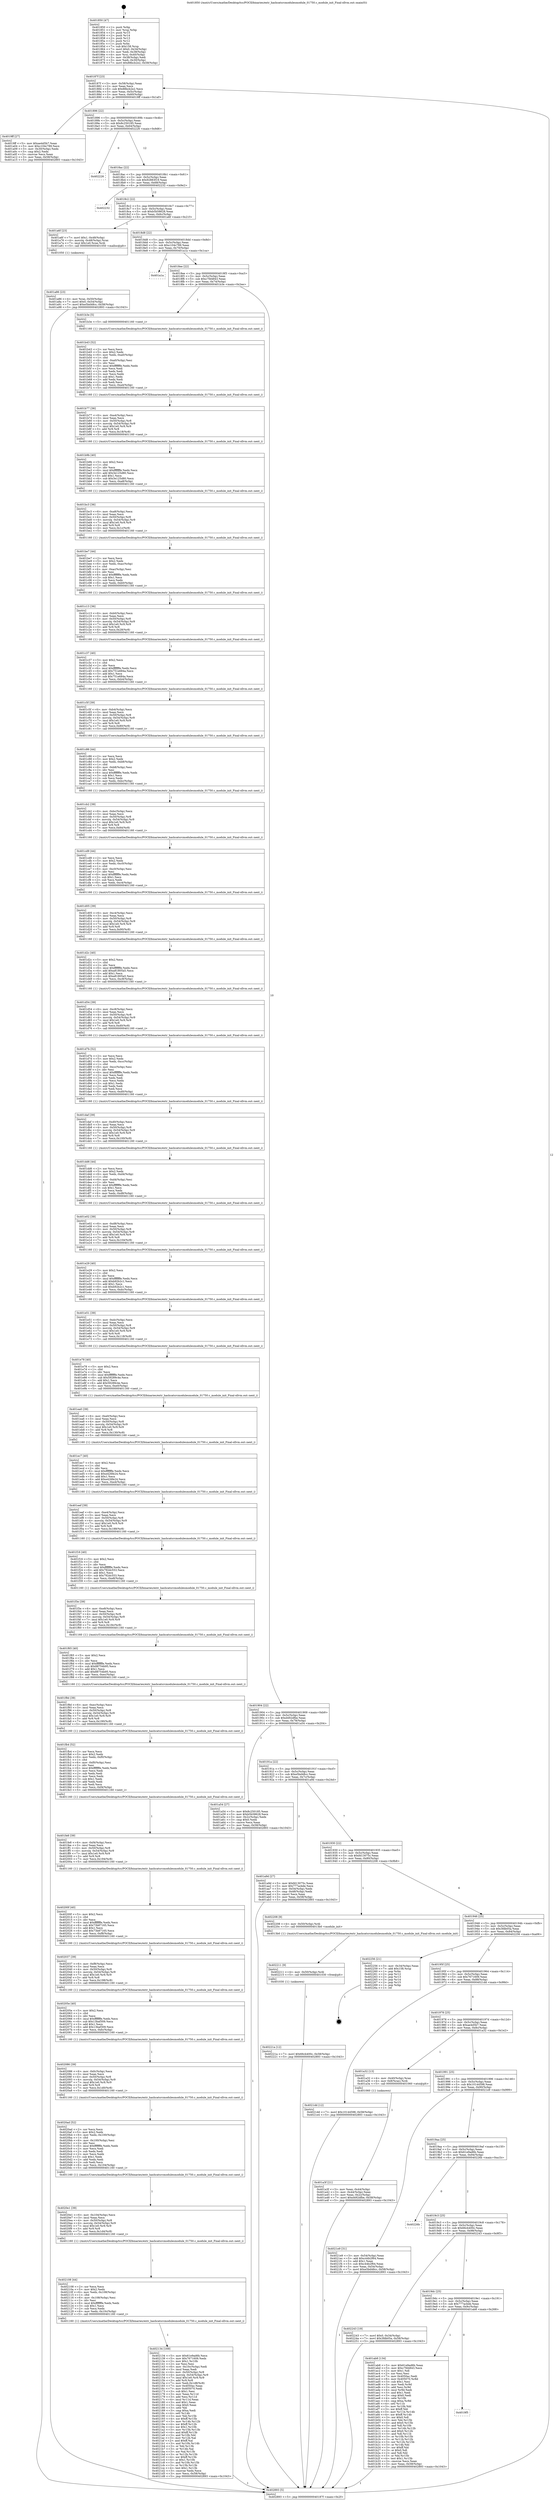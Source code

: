 digraph "0x401850" {
  label = "0x401850 (/mnt/c/Users/mathe/Desktop/tcc/POCII/binaries/extr_hashcatsrcmodulesmodule_01750.c_module_init_Final-ollvm.out::main(0))"
  labelloc = "t"
  node[shape=record]

  Entry [label="",width=0.3,height=0.3,shape=circle,fillcolor=black,style=filled]
  "0x40187f" [label="{
     0x40187f [23]\l
     | [instrs]\l
     &nbsp;&nbsp;0x40187f \<+3\>: mov -0x58(%rbp),%eax\l
     &nbsp;&nbsp;0x401882 \<+2\>: mov %eax,%ecx\l
     &nbsp;&nbsp;0x401884 \<+6\>: sub $0x88bcb2e2,%ecx\l
     &nbsp;&nbsp;0x40188a \<+3\>: mov %eax,-0x5c(%rbp)\l
     &nbsp;&nbsp;0x40188d \<+3\>: mov %ecx,-0x60(%rbp)\l
     &nbsp;&nbsp;0x401890 \<+6\>: je 00000000004019ff \<main+0x1af\>\l
  }"]
  "0x4019ff" [label="{
     0x4019ff [27]\l
     | [instrs]\l
     &nbsp;&nbsp;0x4019ff \<+5\>: mov $0xae4d5b7,%eax\l
     &nbsp;&nbsp;0x401a04 \<+5\>: mov $0xc104c789,%ecx\l
     &nbsp;&nbsp;0x401a09 \<+3\>: mov -0x30(%rbp),%edx\l
     &nbsp;&nbsp;0x401a0c \<+3\>: cmp $0x2,%edx\l
     &nbsp;&nbsp;0x401a0f \<+3\>: cmovne %ecx,%eax\l
     &nbsp;&nbsp;0x401a12 \<+3\>: mov %eax,-0x58(%rbp)\l
     &nbsp;&nbsp;0x401a15 \<+5\>: jmp 0000000000402893 \<main+0x1043\>\l
  }"]
  "0x401896" [label="{
     0x401896 [22]\l
     | [instrs]\l
     &nbsp;&nbsp;0x401896 \<+5\>: jmp 000000000040189b \<main+0x4b\>\l
     &nbsp;&nbsp;0x40189b \<+3\>: mov -0x5c(%rbp),%eax\l
     &nbsp;&nbsp;0x40189e \<+5\>: sub $0x8c250185,%eax\l
     &nbsp;&nbsp;0x4018a3 \<+3\>: mov %eax,-0x64(%rbp)\l
     &nbsp;&nbsp;0x4018a6 \<+6\>: je 0000000000402226 \<main+0x9d6\>\l
  }"]
  "0x402893" [label="{
     0x402893 [5]\l
     | [instrs]\l
     &nbsp;&nbsp;0x402893 \<+5\>: jmp 000000000040187f \<main+0x2f\>\l
  }"]
  "0x401850" [label="{
     0x401850 [47]\l
     | [instrs]\l
     &nbsp;&nbsp;0x401850 \<+1\>: push %rbp\l
     &nbsp;&nbsp;0x401851 \<+3\>: mov %rsp,%rbp\l
     &nbsp;&nbsp;0x401854 \<+2\>: push %r15\l
     &nbsp;&nbsp;0x401856 \<+2\>: push %r14\l
     &nbsp;&nbsp;0x401858 \<+2\>: push %r13\l
     &nbsp;&nbsp;0x40185a \<+2\>: push %r12\l
     &nbsp;&nbsp;0x40185c \<+1\>: push %rbx\l
     &nbsp;&nbsp;0x40185d \<+7\>: sub $0x158,%rsp\l
     &nbsp;&nbsp;0x401864 \<+7\>: movl $0x0,-0x34(%rbp)\l
     &nbsp;&nbsp;0x40186b \<+3\>: mov %edi,-0x38(%rbp)\l
     &nbsp;&nbsp;0x40186e \<+4\>: mov %rsi,-0x40(%rbp)\l
     &nbsp;&nbsp;0x401872 \<+3\>: mov -0x38(%rbp),%edi\l
     &nbsp;&nbsp;0x401875 \<+3\>: mov %edi,-0x30(%rbp)\l
     &nbsp;&nbsp;0x401878 \<+7\>: movl $0x88bcb2e2,-0x58(%rbp)\l
  }"]
  Exit [label="",width=0.3,height=0.3,shape=circle,fillcolor=black,style=filled,peripheries=2]
  "0x402226" [label="{
     0x402226\l
  }", style=dashed]
  "0x4018ac" [label="{
     0x4018ac [22]\l
     | [instrs]\l
     &nbsp;&nbsp;0x4018ac \<+5\>: jmp 00000000004018b1 \<main+0x61\>\l
     &nbsp;&nbsp;0x4018b1 \<+3\>: mov -0x5c(%rbp),%eax\l
     &nbsp;&nbsp;0x4018b4 \<+5\>: sub $0x92883f19,%eax\l
     &nbsp;&nbsp;0x4018b9 \<+3\>: mov %eax,-0x68(%rbp)\l
     &nbsp;&nbsp;0x4018bc \<+6\>: je 0000000000402232 \<main+0x9e2\>\l
  }"]
  "0x40221a" [label="{
     0x40221a [12]\l
     | [instrs]\l
     &nbsp;&nbsp;0x40221a \<+7\>: movl $0x66cb400c,-0x58(%rbp)\l
     &nbsp;&nbsp;0x402221 \<+5\>: jmp 0000000000402893 \<main+0x1043\>\l
  }"]
  "0x402232" [label="{
     0x402232\l
  }", style=dashed]
  "0x4018c2" [label="{
     0x4018c2 [22]\l
     | [instrs]\l
     &nbsp;&nbsp;0x4018c2 \<+5\>: jmp 00000000004018c7 \<main+0x77\>\l
     &nbsp;&nbsp;0x4018c7 \<+3\>: mov -0x5c(%rbp),%eax\l
     &nbsp;&nbsp;0x4018ca \<+5\>: sub $0xb5b58628,%eax\l
     &nbsp;&nbsp;0x4018cf \<+3\>: mov %eax,-0x6c(%rbp)\l
     &nbsp;&nbsp;0x4018d2 \<+6\>: je 0000000000401a6f \<main+0x21f\>\l
  }"]
  "0x402211" [label="{
     0x402211 [9]\l
     | [instrs]\l
     &nbsp;&nbsp;0x402211 \<+4\>: mov -0x50(%rbp),%rdi\l
     &nbsp;&nbsp;0x402215 \<+5\>: call 0000000000401030 \<free@plt\>\l
     | [calls]\l
     &nbsp;&nbsp;0x401030 \{1\} (unknown)\l
  }"]
  "0x401a6f" [label="{
     0x401a6f [23]\l
     | [instrs]\l
     &nbsp;&nbsp;0x401a6f \<+7\>: movl $0x1,-0x48(%rbp)\l
     &nbsp;&nbsp;0x401a76 \<+4\>: movslq -0x48(%rbp),%rax\l
     &nbsp;&nbsp;0x401a7a \<+7\>: imul $0x1e0,%rax,%rdi\l
     &nbsp;&nbsp;0x401a81 \<+5\>: call 0000000000401050 \<malloc@plt\>\l
     | [calls]\l
     &nbsp;&nbsp;0x401050 \{1\} (unknown)\l
  }"]
  "0x4018d8" [label="{
     0x4018d8 [22]\l
     | [instrs]\l
     &nbsp;&nbsp;0x4018d8 \<+5\>: jmp 00000000004018dd \<main+0x8d\>\l
     &nbsp;&nbsp;0x4018dd \<+3\>: mov -0x5c(%rbp),%eax\l
     &nbsp;&nbsp;0x4018e0 \<+5\>: sub $0xc104c789,%eax\l
     &nbsp;&nbsp;0x4018e5 \<+3\>: mov %eax,-0x70(%rbp)\l
     &nbsp;&nbsp;0x4018e8 \<+6\>: je 0000000000401a1a \<main+0x1ca\>\l
  }"]
  "0x402134" [label="{
     0x402134 [169]\l
     | [instrs]\l
     &nbsp;&nbsp;0x402134 \<+5\>: mov $0x61e9ad6b,%ecx\l
     &nbsp;&nbsp;0x402139 \<+5\>: mov $0x7671609,%edx\l
     &nbsp;&nbsp;0x40213e \<+3\>: mov $0x1,%r10b\l
     &nbsp;&nbsp;0x402141 \<+2\>: xor %esi,%esi\l
     &nbsp;&nbsp;0x402143 \<+6\>: mov -0x10c(%rbp),%edi\l
     &nbsp;&nbsp;0x402149 \<+3\>: imul %eax,%edi\l
     &nbsp;&nbsp;0x40214c \<+4\>: mov -0x50(%rbp),%r8\l
     &nbsp;&nbsp;0x402150 \<+4\>: movslq -0x54(%rbp),%r9\l
     &nbsp;&nbsp;0x402154 \<+7\>: imul $0x1e0,%r9,%r9\l
     &nbsp;&nbsp;0x40215b \<+3\>: add %r9,%r8\l
     &nbsp;&nbsp;0x40215e \<+7\>: mov %edi,0x1d8(%r8)\l
     &nbsp;&nbsp;0x402165 \<+7\>: mov 0x4050ac,%eax\l
     &nbsp;&nbsp;0x40216c \<+7\>: mov 0x405070,%edi\l
     &nbsp;&nbsp;0x402173 \<+3\>: sub $0x1,%esi\l
     &nbsp;&nbsp;0x402176 \<+3\>: mov %eax,%r11d\l
     &nbsp;&nbsp;0x402179 \<+3\>: add %esi,%r11d\l
     &nbsp;&nbsp;0x40217c \<+4\>: imul %r11d,%eax\l
     &nbsp;&nbsp;0x402180 \<+3\>: and $0x1,%eax\l
     &nbsp;&nbsp;0x402183 \<+3\>: cmp $0x0,%eax\l
     &nbsp;&nbsp;0x402186 \<+3\>: sete %bl\l
     &nbsp;&nbsp;0x402189 \<+3\>: cmp $0xa,%edi\l
     &nbsp;&nbsp;0x40218c \<+4\>: setl %r14b\l
     &nbsp;&nbsp;0x402190 \<+3\>: mov %bl,%r15b\l
     &nbsp;&nbsp;0x402193 \<+4\>: xor $0xff,%r15b\l
     &nbsp;&nbsp;0x402197 \<+3\>: mov %r14b,%r12b\l
     &nbsp;&nbsp;0x40219a \<+4\>: xor $0xff,%r12b\l
     &nbsp;&nbsp;0x40219e \<+4\>: xor $0x1,%r10b\l
     &nbsp;&nbsp;0x4021a2 \<+3\>: mov %r15b,%r13b\l
     &nbsp;&nbsp;0x4021a5 \<+4\>: and $0xff,%r13b\l
     &nbsp;&nbsp;0x4021a9 \<+3\>: and %r10b,%bl\l
     &nbsp;&nbsp;0x4021ac \<+3\>: mov %r12b,%al\l
     &nbsp;&nbsp;0x4021af \<+2\>: and $0xff,%al\l
     &nbsp;&nbsp;0x4021b1 \<+3\>: and %r10b,%r14b\l
     &nbsp;&nbsp;0x4021b4 \<+3\>: or %bl,%r13b\l
     &nbsp;&nbsp;0x4021b7 \<+3\>: or %r14b,%al\l
     &nbsp;&nbsp;0x4021ba \<+3\>: xor %al,%r13b\l
     &nbsp;&nbsp;0x4021bd \<+3\>: or %r12b,%r15b\l
     &nbsp;&nbsp;0x4021c0 \<+4\>: xor $0xff,%r15b\l
     &nbsp;&nbsp;0x4021c4 \<+4\>: or $0x1,%r10b\l
     &nbsp;&nbsp;0x4021c8 \<+3\>: and %r10b,%r15b\l
     &nbsp;&nbsp;0x4021cb \<+3\>: or %r15b,%r13b\l
     &nbsp;&nbsp;0x4021ce \<+4\>: test $0x1,%r13b\l
     &nbsp;&nbsp;0x4021d2 \<+3\>: cmovne %edx,%ecx\l
     &nbsp;&nbsp;0x4021d5 \<+3\>: mov %ecx,-0x58(%rbp)\l
     &nbsp;&nbsp;0x4021d8 \<+5\>: jmp 0000000000402893 \<main+0x1043\>\l
  }"]
  "0x401a1a" [label="{
     0x401a1a\l
  }", style=dashed]
  "0x4018ee" [label="{
     0x4018ee [22]\l
     | [instrs]\l
     &nbsp;&nbsp;0x4018ee \<+5\>: jmp 00000000004018f3 \<main+0xa3\>\l
     &nbsp;&nbsp;0x4018f3 \<+3\>: mov -0x5c(%rbp),%eax\l
     &nbsp;&nbsp;0x4018f6 \<+5\>: sub $0xc7fd4843,%eax\l
     &nbsp;&nbsp;0x4018fb \<+3\>: mov %eax,-0x74(%rbp)\l
     &nbsp;&nbsp;0x4018fe \<+6\>: je 0000000000401b3e \<main+0x2ee\>\l
  }"]
  "0x402108" [label="{
     0x402108 [44]\l
     | [instrs]\l
     &nbsp;&nbsp;0x402108 \<+2\>: xor %ecx,%ecx\l
     &nbsp;&nbsp;0x40210a \<+5\>: mov $0x2,%edx\l
     &nbsp;&nbsp;0x40210f \<+6\>: mov %edx,-0x108(%rbp)\l
     &nbsp;&nbsp;0x402115 \<+1\>: cltd\l
     &nbsp;&nbsp;0x402116 \<+6\>: mov -0x108(%rbp),%esi\l
     &nbsp;&nbsp;0x40211c \<+2\>: idiv %esi\l
     &nbsp;&nbsp;0x40211e \<+6\>: imul $0xfffffffe,%edx,%edx\l
     &nbsp;&nbsp;0x402124 \<+3\>: sub $0x1,%ecx\l
     &nbsp;&nbsp;0x402127 \<+2\>: sub %ecx,%edx\l
     &nbsp;&nbsp;0x402129 \<+6\>: mov %edx,-0x10c(%rbp)\l
     &nbsp;&nbsp;0x40212f \<+5\>: call 0000000000401160 \<next_i\>\l
     | [calls]\l
     &nbsp;&nbsp;0x401160 \{1\} (/mnt/c/Users/mathe/Desktop/tcc/POCII/binaries/extr_hashcatsrcmodulesmodule_01750.c_module_init_Final-ollvm.out::next_i)\l
  }"]
  "0x401b3e" [label="{
     0x401b3e [5]\l
     | [instrs]\l
     &nbsp;&nbsp;0x401b3e \<+5\>: call 0000000000401160 \<next_i\>\l
     | [calls]\l
     &nbsp;&nbsp;0x401160 \{1\} (/mnt/c/Users/mathe/Desktop/tcc/POCII/binaries/extr_hashcatsrcmodulesmodule_01750.c_module_init_Final-ollvm.out::next_i)\l
  }"]
  "0x401904" [label="{
     0x401904 [22]\l
     | [instrs]\l
     &nbsp;&nbsp;0x401904 \<+5\>: jmp 0000000000401909 \<main+0xb9\>\l
     &nbsp;&nbsp;0x401909 \<+3\>: mov -0x5c(%rbp),%eax\l
     &nbsp;&nbsp;0x40190c \<+5\>: sub $0xd492dfbe,%eax\l
     &nbsp;&nbsp;0x401911 \<+3\>: mov %eax,-0x78(%rbp)\l
     &nbsp;&nbsp;0x401914 \<+6\>: je 0000000000401a54 \<main+0x204\>\l
  }"]
  "0x4020e1" [label="{
     0x4020e1 [39]\l
     | [instrs]\l
     &nbsp;&nbsp;0x4020e1 \<+6\>: mov -0x104(%rbp),%ecx\l
     &nbsp;&nbsp;0x4020e7 \<+3\>: imul %eax,%ecx\l
     &nbsp;&nbsp;0x4020ea \<+4\>: mov -0x50(%rbp),%r8\l
     &nbsp;&nbsp;0x4020ee \<+4\>: movslq -0x54(%rbp),%r9\l
     &nbsp;&nbsp;0x4020f2 \<+7\>: imul $0x1e0,%r9,%r9\l
     &nbsp;&nbsp;0x4020f9 \<+3\>: add %r9,%r8\l
     &nbsp;&nbsp;0x4020fc \<+7\>: mov %ecx,0x1d4(%r8)\l
     &nbsp;&nbsp;0x402103 \<+5\>: call 0000000000401160 \<next_i\>\l
     | [calls]\l
     &nbsp;&nbsp;0x401160 \{1\} (/mnt/c/Users/mathe/Desktop/tcc/POCII/binaries/extr_hashcatsrcmodulesmodule_01750.c_module_init_Final-ollvm.out::next_i)\l
  }"]
  "0x401a54" [label="{
     0x401a54 [27]\l
     | [instrs]\l
     &nbsp;&nbsp;0x401a54 \<+5\>: mov $0x8c250185,%eax\l
     &nbsp;&nbsp;0x401a59 \<+5\>: mov $0xb5b58628,%ecx\l
     &nbsp;&nbsp;0x401a5e \<+3\>: mov -0x2c(%rbp),%edx\l
     &nbsp;&nbsp;0x401a61 \<+3\>: cmp $0x0,%edx\l
     &nbsp;&nbsp;0x401a64 \<+3\>: cmove %ecx,%eax\l
     &nbsp;&nbsp;0x401a67 \<+3\>: mov %eax,-0x58(%rbp)\l
     &nbsp;&nbsp;0x401a6a \<+5\>: jmp 0000000000402893 \<main+0x1043\>\l
  }"]
  "0x40191a" [label="{
     0x40191a [22]\l
     | [instrs]\l
     &nbsp;&nbsp;0x40191a \<+5\>: jmp 000000000040191f \<main+0xcf\>\l
     &nbsp;&nbsp;0x40191f \<+3\>: mov -0x5c(%rbp),%eax\l
     &nbsp;&nbsp;0x401922 \<+5\>: sub $0xe5bd48cc,%eax\l
     &nbsp;&nbsp;0x401927 \<+3\>: mov %eax,-0x7c(%rbp)\l
     &nbsp;&nbsp;0x40192a \<+6\>: je 0000000000401a9d \<main+0x24d\>\l
  }"]
  "0x4020ad" [label="{
     0x4020ad [52]\l
     | [instrs]\l
     &nbsp;&nbsp;0x4020ad \<+2\>: xor %ecx,%ecx\l
     &nbsp;&nbsp;0x4020af \<+5\>: mov $0x2,%edx\l
     &nbsp;&nbsp;0x4020b4 \<+6\>: mov %edx,-0x100(%rbp)\l
     &nbsp;&nbsp;0x4020ba \<+1\>: cltd\l
     &nbsp;&nbsp;0x4020bb \<+6\>: mov -0x100(%rbp),%esi\l
     &nbsp;&nbsp;0x4020c1 \<+2\>: idiv %esi\l
     &nbsp;&nbsp;0x4020c3 \<+6\>: imul $0xfffffffe,%edx,%edx\l
     &nbsp;&nbsp;0x4020c9 \<+2\>: mov %ecx,%edi\l
     &nbsp;&nbsp;0x4020cb \<+2\>: sub %edx,%edi\l
     &nbsp;&nbsp;0x4020cd \<+2\>: mov %ecx,%edx\l
     &nbsp;&nbsp;0x4020cf \<+3\>: sub $0x1,%edx\l
     &nbsp;&nbsp;0x4020d2 \<+2\>: add %edx,%edi\l
     &nbsp;&nbsp;0x4020d4 \<+2\>: sub %edi,%ecx\l
     &nbsp;&nbsp;0x4020d6 \<+6\>: mov %ecx,-0x104(%rbp)\l
     &nbsp;&nbsp;0x4020dc \<+5\>: call 0000000000401160 \<next_i\>\l
     | [calls]\l
     &nbsp;&nbsp;0x401160 \{1\} (/mnt/c/Users/mathe/Desktop/tcc/POCII/binaries/extr_hashcatsrcmodulesmodule_01750.c_module_init_Final-ollvm.out::next_i)\l
  }"]
  "0x401a9d" [label="{
     0x401a9d [27]\l
     | [instrs]\l
     &nbsp;&nbsp;0x401a9d \<+5\>: mov $0xfd13075c,%eax\l
     &nbsp;&nbsp;0x401aa2 \<+5\>: mov $0x777acbde,%ecx\l
     &nbsp;&nbsp;0x401aa7 \<+3\>: mov -0x54(%rbp),%edx\l
     &nbsp;&nbsp;0x401aaa \<+3\>: cmp -0x48(%rbp),%edx\l
     &nbsp;&nbsp;0x401aad \<+3\>: cmovl %ecx,%eax\l
     &nbsp;&nbsp;0x401ab0 \<+3\>: mov %eax,-0x58(%rbp)\l
     &nbsp;&nbsp;0x401ab3 \<+5\>: jmp 0000000000402893 \<main+0x1043\>\l
  }"]
  "0x401930" [label="{
     0x401930 [22]\l
     | [instrs]\l
     &nbsp;&nbsp;0x401930 \<+5\>: jmp 0000000000401935 \<main+0xe5\>\l
     &nbsp;&nbsp;0x401935 \<+3\>: mov -0x5c(%rbp),%eax\l
     &nbsp;&nbsp;0x401938 \<+5\>: sub $0xfd13075c,%eax\l
     &nbsp;&nbsp;0x40193d \<+3\>: mov %eax,-0x80(%rbp)\l
     &nbsp;&nbsp;0x401940 \<+6\>: je 0000000000402208 \<main+0x9b8\>\l
  }"]
  "0x402086" [label="{
     0x402086 [39]\l
     | [instrs]\l
     &nbsp;&nbsp;0x402086 \<+6\>: mov -0xfc(%rbp),%ecx\l
     &nbsp;&nbsp;0x40208c \<+3\>: imul %eax,%ecx\l
     &nbsp;&nbsp;0x40208f \<+4\>: mov -0x50(%rbp),%r8\l
     &nbsp;&nbsp;0x402093 \<+4\>: movslq -0x54(%rbp),%r9\l
     &nbsp;&nbsp;0x402097 \<+7\>: imul $0x1e0,%r9,%r9\l
     &nbsp;&nbsp;0x40209e \<+3\>: add %r9,%r8\l
     &nbsp;&nbsp;0x4020a1 \<+7\>: mov %ecx,0x1d0(%r8)\l
     &nbsp;&nbsp;0x4020a8 \<+5\>: call 0000000000401160 \<next_i\>\l
     | [calls]\l
     &nbsp;&nbsp;0x401160 \{1\} (/mnt/c/Users/mathe/Desktop/tcc/POCII/binaries/extr_hashcatsrcmodulesmodule_01750.c_module_init_Final-ollvm.out::next_i)\l
  }"]
  "0x402208" [label="{
     0x402208 [9]\l
     | [instrs]\l
     &nbsp;&nbsp;0x402208 \<+4\>: mov -0x50(%rbp),%rdi\l
     &nbsp;&nbsp;0x40220c \<+5\>: call 00000000004013b0 \<module_init\>\l
     | [calls]\l
     &nbsp;&nbsp;0x4013b0 \{1\} (/mnt/c/Users/mathe/Desktop/tcc/POCII/binaries/extr_hashcatsrcmodulesmodule_01750.c_module_init_Final-ollvm.out::module_init)\l
  }"]
  "0x401946" [label="{
     0x401946 [25]\l
     | [instrs]\l
     &nbsp;&nbsp;0x401946 \<+5\>: jmp 000000000040194b \<main+0xfb\>\l
     &nbsp;&nbsp;0x40194b \<+3\>: mov -0x5c(%rbp),%eax\l
     &nbsp;&nbsp;0x40194e \<+5\>: sub $0x3fdb05a,%eax\l
     &nbsp;&nbsp;0x401953 \<+6\>: mov %eax,-0x84(%rbp)\l
     &nbsp;&nbsp;0x401959 \<+6\>: je 0000000000402256 \<main+0xa06\>\l
  }"]
  "0x40205e" [label="{
     0x40205e [40]\l
     | [instrs]\l
     &nbsp;&nbsp;0x40205e \<+5\>: mov $0x2,%ecx\l
     &nbsp;&nbsp;0x402063 \<+1\>: cltd\l
     &nbsp;&nbsp;0x402064 \<+2\>: idiv %ecx\l
     &nbsp;&nbsp;0x402066 \<+6\>: imul $0xfffffffe,%edx,%ecx\l
     &nbsp;&nbsp;0x40206c \<+6\>: sub $0x13baf309,%ecx\l
     &nbsp;&nbsp;0x402072 \<+3\>: add $0x1,%ecx\l
     &nbsp;&nbsp;0x402075 \<+6\>: add $0x13baf309,%ecx\l
     &nbsp;&nbsp;0x40207b \<+6\>: mov %ecx,-0xfc(%rbp)\l
     &nbsp;&nbsp;0x402081 \<+5\>: call 0000000000401160 \<next_i\>\l
     | [calls]\l
     &nbsp;&nbsp;0x401160 \{1\} (/mnt/c/Users/mathe/Desktop/tcc/POCII/binaries/extr_hashcatsrcmodulesmodule_01750.c_module_init_Final-ollvm.out::next_i)\l
  }"]
  "0x402256" [label="{
     0x402256 [21]\l
     | [instrs]\l
     &nbsp;&nbsp;0x402256 \<+3\>: mov -0x34(%rbp),%eax\l
     &nbsp;&nbsp;0x402259 \<+7\>: add $0x158,%rsp\l
     &nbsp;&nbsp;0x402260 \<+1\>: pop %rbx\l
     &nbsp;&nbsp;0x402261 \<+2\>: pop %r12\l
     &nbsp;&nbsp;0x402263 \<+2\>: pop %r13\l
     &nbsp;&nbsp;0x402265 \<+2\>: pop %r14\l
     &nbsp;&nbsp;0x402267 \<+2\>: pop %r15\l
     &nbsp;&nbsp;0x402269 \<+1\>: pop %rbp\l
     &nbsp;&nbsp;0x40226a \<+1\>: ret\l
  }"]
  "0x40195f" [label="{
     0x40195f [25]\l
     | [instrs]\l
     &nbsp;&nbsp;0x40195f \<+5\>: jmp 0000000000401964 \<main+0x114\>\l
     &nbsp;&nbsp;0x401964 \<+3\>: mov -0x5c(%rbp),%eax\l
     &nbsp;&nbsp;0x401967 \<+5\>: sub $0x7671609,%eax\l
     &nbsp;&nbsp;0x40196c \<+6\>: mov %eax,-0x88(%rbp)\l
     &nbsp;&nbsp;0x401972 \<+6\>: je 00000000004021dd \<main+0x98d\>\l
  }"]
  "0x402037" [label="{
     0x402037 [39]\l
     | [instrs]\l
     &nbsp;&nbsp;0x402037 \<+6\>: mov -0xf8(%rbp),%ecx\l
     &nbsp;&nbsp;0x40203d \<+3\>: imul %eax,%ecx\l
     &nbsp;&nbsp;0x402040 \<+4\>: mov -0x50(%rbp),%r8\l
     &nbsp;&nbsp;0x402044 \<+4\>: movslq -0x54(%rbp),%r9\l
     &nbsp;&nbsp;0x402048 \<+7\>: imul $0x1e0,%r9,%r9\l
     &nbsp;&nbsp;0x40204f \<+3\>: add %r9,%r8\l
     &nbsp;&nbsp;0x402052 \<+7\>: mov %ecx,0x198(%r8)\l
     &nbsp;&nbsp;0x402059 \<+5\>: call 0000000000401160 \<next_i\>\l
     | [calls]\l
     &nbsp;&nbsp;0x401160 \{1\} (/mnt/c/Users/mathe/Desktop/tcc/POCII/binaries/extr_hashcatsrcmodulesmodule_01750.c_module_init_Final-ollvm.out::next_i)\l
  }"]
  "0x4021dd" [label="{
     0x4021dd [12]\l
     | [instrs]\l
     &nbsp;&nbsp;0x4021dd \<+7\>: movl $0x10144598,-0x58(%rbp)\l
     &nbsp;&nbsp;0x4021e4 \<+5\>: jmp 0000000000402893 \<main+0x1043\>\l
  }"]
  "0x401978" [label="{
     0x401978 [25]\l
     | [instrs]\l
     &nbsp;&nbsp;0x401978 \<+5\>: jmp 000000000040197d \<main+0x12d\>\l
     &nbsp;&nbsp;0x40197d \<+3\>: mov -0x5c(%rbp),%eax\l
     &nbsp;&nbsp;0x401980 \<+5\>: sub $0xae4d5b7,%eax\l
     &nbsp;&nbsp;0x401985 \<+6\>: mov %eax,-0x8c(%rbp)\l
     &nbsp;&nbsp;0x40198b \<+6\>: je 0000000000401a32 \<main+0x1e2\>\l
  }"]
  "0x40200f" [label="{
     0x40200f [40]\l
     | [instrs]\l
     &nbsp;&nbsp;0x40200f \<+5\>: mov $0x2,%ecx\l
     &nbsp;&nbsp;0x402014 \<+1\>: cltd\l
     &nbsp;&nbsp;0x402015 \<+2\>: idiv %ecx\l
     &nbsp;&nbsp;0x402017 \<+6\>: imul $0xfffffffe,%edx,%ecx\l
     &nbsp;&nbsp;0x40201d \<+6\>: sub $0x73b87165,%ecx\l
     &nbsp;&nbsp;0x402023 \<+3\>: add $0x1,%ecx\l
     &nbsp;&nbsp;0x402026 \<+6\>: add $0x73b87165,%ecx\l
     &nbsp;&nbsp;0x40202c \<+6\>: mov %ecx,-0xf8(%rbp)\l
     &nbsp;&nbsp;0x402032 \<+5\>: call 0000000000401160 \<next_i\>\l
     | [calls]\l
     &nbsp;&nbsp;0x401160 \{1\} (/mnt/c/Users/mathe/Desktop/tcc/POCII/binaries/extr_hashcatsrcmodulesmodule_01750.c_module_init_Final-ollvm.out::next_i)\l
  }"]
  "0x401a32" [label="{
     0x401a32 [13]\l
     | [instrs]\l
     &nbsp;&nbsp;0x401a32 \<+4\>: mov -0x40(%rbp),%rax\l
     &nbsp;&nbsp;0x401a36 \<+4\>: mov 0x8(%rax),%rdi\l
     &nbsp;&nbsp;0x401a3a \<+5\>: call 0000000000401060 \<atoi@plt\>\l
     | [calls]\l
     &nbsp;&nbsp;0x401060 \{1\} (unknown)\l
  }"]
  "0x401991" [label="{
     0x401991 [25]\l
     | [instrs]\l
     &nbsp;&nbsp;0x401991 \<+5\>: jmp 0000000000401996 \<main+0x146\>\l
     &nbsp;&nbsp;0x401996 \<+3\>: mov -0x5c(%rbp),%eax\l
     &nbsp;&nbsp;0x401999 \<+5\>: sub $0x10144598,%eax\l
     &nbsp;&nbsp;0x40199e \<+6\>: mov %eax,-0x90(%rbp)\l
     &nbsp;&nbsp;0x4019a4 \<+6\>: je 00000000004021e9 \<main+0x999\>\l
  }"]
  "0x401a3f" [label="{
     0x401a3f [21]\l
     | [instrs]\l
     &nbsp;&nbsp;0x401a3f \<+3\>: mov %eax,-0x44(%rbp)\l
     &nbsp;&nbsp;0x401a42 \<+3\>: mov -0x44(%rbp),%eax\l
     &nbsp;&nbsp;0x401a45 \<+3\>: mov %eax,-0x2c(%rbp)\l
     &nbsp;&nbsp;0x401a48 \<+7\>: movl $0xd492dfbe,-0x58(%rbp)\l
     &nbsp;&nbsp;0x401a4f \<+5\>: jmp 0000000000402893 \<main+0x1043\>\l
  }"]
  "0x401a86" [label="{
     0x401a86 [23]\l
     | [instrs]\l
     &nbsp;&nbsp;0x401a86 \<+4\>: mov %rax,-0x50(%rbp)\l
     &nbsp;&nbsp;0x401a8a \<+7\>: movl $0x0,-0x54(%rbp)\l
     &nbsp;&nbsp;0x401a91 \<+7\>: movl $0xe5bd48cc,-0x58(%rbp)\l
     &nbsp;&nbsp;0x401a98 \<+5\>: jmp 0000000000402893 \<main+0x1043\>\l
  }"]
  "0x401fe8" [label="{
     0x401fe8 [39]\l
     | [instrs]\l
     &nbsp;&nbsp;0x401fe8 \<+6\>: mov -0xf4(%rbp),%ecx\l
     &nbsp;&nbsp;0x401fee \<+3\>: imul %eax,%ecx\l
     &nbsp;&nbsp;0x401ff1 \<+4\>: mov -0x50(%rbp),%r8\l
     &nbsp;&nbsp;0x401ff5 \<+4\>: movslq -0x54(%rbp),%r9\l
     &nbsp;&nbsp;0x401ff9 \<+7\>: imul $0x1e0,%r9,%r9\l
     &nbsp;&nbsp;0x402000 \<+3\>: add %r9,%r8\l
     &nbsp;&nbsp;0x402003 \<+7\>: mov %ecx,0x194(%r8)\l
     &nbsp;&nbsp;0x40200a \<+5\>: call 0000000000401160 \<next_i\>\l
     | [calls]\l
     &nbsp;&nbsp;0x401160 \{1\} (/mnt/c/Users/mathe/Desktop/tcc/POCII/binaries/extr_hashcatsrcmodulesmodule_01750.c_module_init_Final-ollvm.out::next_i)\l
  }"]
  "0x4021e9" [label="{
     0x4021e9 [31]\l
     | [instrs]\l
     &nbsp;&nbsp;0x4021e9 \<+3\>: mov -0x54(%rbp),%eax\l
     &nbsp;&nbsp;0x4021ec \<+5\>: add $0xc44b2f64,%eax\l
     &nbsp;&nbsp;0x4021f1 \<+3\>: add $0x1,%eax\l
     &nbsp;&nbsp;0x4021f4 \<+5\>: sub $0xc44b2f64,%eax\l
     &nbsp;&nbsp;0x4021f9 \<+3\>: mov %eax,-0x54(%rbp)\l
     &nbsp;&nbsp;0x4021fc \<+7\>: movl $0xe5bd48cc,-0x58(%rbp)\l
     &nbsp;&nbsp;0x402203 \<+5\>: jmp 0000000000402893 \<main+0x1043\>\l
  }"]
  "0x4019aa" [label="{
     0x4019aa [25]\l
     | [instrs]\l
     &nbsp;&nbsp;0x4019aa \<+5\>: jmp 00000000004019af \<main+0x15f\>\l
     &nbsp;&nbsp;0x4019af \<+3\>: mov -0x5c(%rbp),%eax\l
     &nbsp;&nbsp;0x4019b2 \<+5\>: sub $0x61e9ad6b,%eax\l
     &nbsp;&nbsp;0x4019b7 \<+6\>: mov %eax,-0x94(%rbp)\l
     &nbsp;&nbsp;0x4019bd \<+6\>: je 000000000040226b \<main+0xa1b\>\l
  }"]
  "0x401fb4" [label="{
     0x401fb4 [52]\l
     | [instrs]\l
     &nbsp;&nbsp;0x401fb4 \<+2\>: xor %ecx,%ecx\l
     &nbsp;&nbsp;0x401fb6 \<+5\>: mov $0x2,%edx\l
     &nbsp;&nbsp;0x401fbb \<+6\>: mov %edx,-0xf0(%rbp)\l
     &nbsp;&nbsp;0x401fc1 \<+1\>: cltd\l
     &nbsp;&nbsp;0x401fc2 \<+6\>: mov -0xf0(%rbp),%esi\l
     &nbsp;&nbsp;0x401fc8 \<+2\>: idiv %esi\l
     &nbsp;&nbsp;0x401fca \<+6\>: imul $0xfffffffe,%edx,%edx\l
     &nbsp;&nbsp;0x401fd0 \<+2\>: mov %ecx,%edi\l
     &nbsp;&nbsp;0x401fd2 \<+2\>: sub %edx,%edi\l
     &nbsp;&nbsp;0x401fd4 \<+2\>: mov %ecx,%edx\l
     &nbsp;&nbsp;0x401fd6 \<+3\>: sub $0x1,%edx\l
     &nbsp;&nbsp;0x401fd9 \<+2\>: add %edx,%edi\l
     &nbsp;&nbsp;0x401fdb \<+2\>: sub %edi,%ecx\l
     &nbsp;&nbsp;0x401fdd \<+6\>: mov %ecx,-0xf4(%rbp)\l
     &nbsp;&nbsp;0x401fe3 \<+5\>: call 0000000000401160 \<next_i\>\l
     | [calls]\l
     &nbsp;&nbsp;0x401160 \{1\} (/mnt/c/Users/mathe/Desktop/tcc/POCII/binaries/extr_hashcatsrcmodulesmodule_01750.c_module_init_Final-ollvm.out::next_i)\l
  }"]
  "0x40226b" [label="{
     0x40226b\l
  }", style=dashed]
  "0x4019c3" [label="{
     0x4019c3 [25]\l
     | [instrs]\l
     &nbsp;&nbsp;0x4019c3 \<+5\>: jmp 00000000004019c8 \<main+0x178\>\l
     &nbsp;&nbsp;0x4019c8 \<+3\>: mov -0x5c(%rbp),%eax\l
     &nbsp;&nbsp;0x4019cb \<+5\>: sub $0x66cb400c,%eax\l
     &nbsp;&nbsp;0x4019d0 \<+6\>: mov %eax,-0x98(%rbp)\l
     &nbsp;&nbsp;0x4019d6 \<+6\>: je 0000000000402243 \<main+0x9f3\>\l
  }"]
  "0x401f8d" [label="{
     0x401f8d [39]\l
     | [instrs]\l
     &nbsp;&nbsp;0x401f8d \<+6\>: mov -0xec(%rbp),%ecx\l
     &nbsp;&nbsp;0x401f93 \<+3\>: imul %eax,%ecx\l
     &nbsp;&nbsp;0x401f96 \<+4\>: mov -0x50(%rbp),%r8\l
     &nbsp;&nbsp;0x401f9a \<+4\>: movslq -0x54(%rbp),%r9\l
     &nbsp;&nbsp;0x401f9e \<+7\>: imul $0x1e0,%r9,%r9\l
     &nbsp;&nbsp;0x401fa5 \<+3\>: add %r9,%r8\l
     &nbsp;&nbsp;0x401fa8 \<+7\>: mov %ecx,0x190(%r8)\l
     &nbsp;&nbsp;0x401faf \<+5\>: call 0000000000401160 \<next_i\>\l
     | [calls]\l
     &nbsp;&nbsp;0x401160 \{1\} (/mnt/c/Users/mathe/Desktop/tcc/POCII/binaries/extr_hashcatsrcmodulesmodule_01750.c_module_init_Final-ollvm.out::next_i)\l
  }"]
  "0x402243" [label="{
     0x402243 [19]\l
     | [instrs]\l
     &nbsp;&nbsp;0x402243 \<+7\>: movl $0x0,-0x34(%rbp)\l
     &nbsp;&nbsp;0x40224a \<+7\>: movl $0x3fdb05a,-0x58(%rbp)\l
     &nbsp;&nbsp;0x402251 \<+5\>: jmp 0000000000402893 \<main+0x1043\>\l
  }"]
  "0x4019dc" [label="{
     0x4019dc [25]\l
     | [instrs]\l
     &nbsp;&nbsp;0x4019dc \<+5\>: jmp 00000000004019e1 \<main+0x191\>\l
     &nbsp;&nbsp;0x4019e1 \<+3\>: mov -0x5c(%rbp),%eax\l
     &nbsp;&nbsp;0x4019e4 \<+5\>: sub $0x777acbde,%eax\l
     &nbsp;&nbsp;0x4019e9 \<+6\>: mov %eax,-0x9c(%rbp)\l
     &nbsp;&nbsp;0x4019ef \<+6\>: je 0000000000401ab8 \<main+0x268\>\l
  }"]
  "0x401f65" [label="{
     0x401f65 [40]\l
     | [instrs]\l
     &nbsp;&nbsp;0x401f65 \<+5\>: mov $0x2,%ecx\l
     &nbsp;&nbsp;0x401f6a \<+1\>: cltd\l
     &nbsp;&nbsp;0x401f6b \<+2\>: idiv %ecx\l
     &nbsp;&nbsp;0x401f6d \<+6\>: imul $0xfffffffe,%edx,%ecx\l
     &nbsp;&nbsp;0x401f73 \<+6\>: sub $0x88754b95,%ecx\l
     &nbsp;&nbsp;0x401f79 \<+3\>: add $0x1,%ecx\l
     &nbsp;&nbsp;0x401f7c \<+6\>: add $0x88754b95,%ecx\l
     &nbsp;&nbsp;0x401f82 \<+6\>: mov %ecx,-0xec(%rbp)\l
     &nbsp;&nbsp;0x401f88 \<+5\>: call 0000000000401160 \<next_i\>\l
     | [calls]\l
     &nbsp;&nbsp;0x401160 \{1\} (/mnt/c/Users/mathe/Desktop/tcc/POCII/binaries/extr_hashcatsrcmodulesmodule_01750.c_module_init_Final-ollvm.out::next_i)\l
  }"]
  "0x401ab8" [label="{
     0x401ab8 [134]\l
     | [instrs]\l
     &nbsp;&nbsp;0x401ab8 \<+5\>: mov $0x61e9ad6b,%eax\l
     &nbsp;&nbsp;0x401abd \<+5\>: mov $0xc7fd4843,%ecx\l
     &nbsp;&nbsp;0x401ac2 \<+2\>: mov $0x1,%dl\l
     &nbsp;&nbsp;0x401ac4 \<+2\>: xor %esi,%esi\l
     &nbsp;&nbsp;0x401ac6 \<+7\>: mov 0x4050ac,%edi\l
     &nbsp;&nbsp;0x401acd \<+8\>: mov 0x405070,%r8d\l
     &nbsp;&nbsp;0x401ad5 \<+3\>: sub $0x1,%esi\l
     &nbsp;&nbsp;0x401ad8 \<+3\>: mov %edi,%r9d\l
     &nbsp;&nbsp;0x401adb \<+3\>: add %esi,%r9d\l
     &nbsp;&nbsp;0x401ade \<+4\>: imul %r9d,%edi\l
     &nbsp;&nbsp;0x401ae2 \<+3\>: and $0x1,%edi\l
     &nbsp;&nbsp;0x401ae5 \<+3\>: cmp $0x0,%edi\l
     &nbsp;&nbsp;0x401ae8 \<+4\>: sete %r10b\l
     &nbsp;&nbsp;0x401aec \<+4\>: cmp $0xa,%r8d\l
     &nbsp;&nbsp;0x401af0 \<+4\>: setl %r11b\l
     &nbsp;&nbsp;0x401af4 \<+3\>: mov %r10b,%bl\l
     &nbsp;&nbsp;0x401af7 \<+3\>: xor $0xff,%bl\l
     &nbsp;&nbsp;0x401afa \<+3\>: mov %r11b,%r14b\l
     &nbsp;&nbsp;0x401afd \<+4\>: xor $0xff,%r14b\l
     &nbsp;&nbsp;0x401b01 \<+3\>: xor $0x0,%dl\l
     &nbsp;&nbsp;0x401b04 \<+3\>: mov %bl,%r15b\l
     &nbsp;&nbsp;0x401b07 \<+4\>: and $0x0,%r15b\l
     &nbsp;&nbsp;0x401b0b \<+3\>: and %dl,%r10b\l
     &nbsp;&nbsp;0x401b0e \<+3\>: mov %r14b,%r12b\l
     &nbsp;&nbsp;0x401b11 \<+4\>: and $0x0,%r12b\l
     &nbsp;&nbsp;0x401b15 \<+3\>: and %dl,%r11b\l
     &nbsp;&nbsp;0x401b18 \<+3\>: or %r10b,%r15b\l
     &nbsp;&nbsp;0x401b1b \<+3\>: or %r11b,%r12b\l
     &nbsp;&nbsp;0x401b1e \<+3\>: xor %r12b,%r15b\l
     &nbsp;&nbsp;0x401b21 \<+3\>: or %r14b,%bl\l
     &nbsp;&nbsp;0x401b24 \<+3\>: xor $0xff,%bl\l
     &nbsp;&nbsp;0x401b27 \<+3\>: or $0x0,%dl\l
     &nbsp;&nbsp;0x401b2a \<+2\>: and %dl,%bl\l
     &nbsp;&nbsp;0x401b2c \<+3\>: or %bl,%r15b\l
     &nbsp;&nbsp;0x401b2f \<+4\>: test $0x1,%r15b\l
     &nbsp;&nbsp;0x401b33 \<+3\>: cmovne %ecx,%eax\l
     &nbsp;&nbsp;0x401b36 \<+3\>: mov %eax,-0x58(%rbp)\l
     &nbsp;&nbsp;0x401b39 \<+5\>: jmp 0000000000402893 \<main+0x1043\>\l
  }"]
  "0x4019f5" [label="{
     0x4019f5\l
  }", style=dashed]
  "0x401b43" [label="{
     0x401b43 [52]\l
     | [instrs]\l
     &nbsp;&nbsp;0x401b43 \<+2\>: xor %ecx,%ecx\l
     &nbsp;&nbsp;0x401b45 \<+5\>: mov $0x2,%edx\l
     &nbsp;&nbsp;0x401b4a \<+6\>: mov %edx,-0xa0(%rbp)\l
     &nbsp;&nbsp;0x401b50 \<+1\>: cltd\l
     &nbsp;&nbsp;0x401b51 \<+6\>: mov -0xa0(%rbp),%esi\l
     &nbsp;&nbsp;0x401b57 \<+2\>: idiv %esi\l
     &nbsp;&nbsp;0x401b59 \<+6\>: imul $0xfffffffe,%edx,%edx\l
     &nbsp;&nbsp;0x401b5f \<+2\>: mov %ecx,%edi\l
     &nbsp;&nbsp;0x401b61 \<+2\>: sub %edx,%edi\l
     &nbsp;&nbsp;0x401b63 \<+2\>: mov %ecx,%edx\l
     &nbsp;&nbsp;0x401b65 \<+3\>: sub $0x1,%edx\l
     &nbsp;&nbsp;0x401b68 \<+2\>: add %edx,%edi\l
     &nbsp;&nbsp;0x401b6a \<+2\>: sub %edi,%ecx\l
     &nbsp;&nbsp;0x401b6c \<+6\>: mov %ecx,-0xa4(%rbp)\l
     &nbsp;&nbsp;0x401b72 \<+5\>: call 0000000000401160 \<next_i\>\l
     | [calls]\l
     &nbsp;&nbsp;0x401160 \{1\} (/mnt/c/Users/mathe/Desktop/tcc/POCII/binaries/extr_hashcatsrcmodulesmodule_01750.c_module_init_Final-ollvm.out::next_i)\l
  }"]
  "0x401b77" [label="{
     0x401b77 [36]\l
     | [instrs]\l
     &nbsp;&nbsp;0x401b77 \<+6\>: mov -0xa4(%rbp),%ecx\l
     &nbsp;&nbsp;0x401b7d \<+3\>: imul %eax,%ecx\l
     &nbsp;&nbsp;0x401b80 \<+4\>: mov -0x50(%rbp),%r8\l
     &nbsp;&nbsp;0x401b84 \<+4\>: movslq -0x54(%rbp),%r9\l
     &nbsp;&nbsp;0x401b88 \<+7\>: imul $0x1e0,%r9,%r9\l
     &nbsp;&nbsp;0x401b8f \<+3\>: add %r9,%r8\l
     &nbsp;&nbsp;0x401b92 \<+4\>: mov %ecx,0x18(%r8)\l
     &nbsp;&nbsp;0x401b96 \<+5\>: call 0000000000401160 \<next_i\>\l
     | [calls]\l
     &nbsp;&nbsp;0x401160 \{1\} (/mnt/c/Users/mathe/Desktop/tcc/POCII/binaries/extr_hashcatsrcmodulesmodule_01750.c_module_init_Final-ollvm.out::next_i)\l
  }"]
  "0x401b9b" [label="{
     0x401b9b [40]\l
     | [instrs]\l
     &nbsp;&nbsp;0x401b9b \<+5\>: mov $0x2,%ecx\l
     &nbsp;&nbsp;0x401ba0 \<+1\>: cltd\l
     &nbsp;&nbsp;0x401ba1 \<+2\>: idiv %ecx\l
     &nbsp;&nbsp;0x401ba3 \<+6\>: imul $0xfffffffe,%edx,%ecx\l
     &nbsp;&nbsp;0x401ba9 \<+6\>: add $0x3e125d80,%ecx\l
     &nbsp;&nbsp;0x401baf \<+3\>: add $0x1,%ecx\l
     &nbsp;&nbsp;0x401bb2 \<+6\>: sub $0x3e125d80,%ecx\l
     &nbsp;&nbsp;0x401bb8 \<+6\>: mov %ecx,-0xa8(%rbp)\l
     &nbsp;&nbsp;0x401bbe \<+5\>: call 0000000000401160 \<next_i\>\l
     | [calls]\l
     &nbsp;&nbsp;0x401160 \{1\} (/mnt/c/Users/mathe/Desktop/tcc/POCII/binaries/extr_hashcatsrcmodulesmodule_01750.c_module_init_Final-ollvm.out::next_i)\l
  }"]
  "0x401bc3" [label="{
     0x401bc3 [36]\l
     | [instrs]\l
     &nbsp;&nbsp;0x401bc3 \<+6\>: mov -0xa8(%rbp),%ecx\l
     &nbsp;&nbsp;0x401bc9 \<+3\>: imul %eax,%ecx\l
     &nbsp;&nbsp;0x401bcc \<+4\>: mov -0x50(%rbp),%r8\l
     &nbsp;&nbsp;0x401bd0 \<+4\>: movslq -0x54(%rbp),%r9\l
     &nbsp;&nbsp;0x401bd4 \<+7\>: imul $0x1e0,%r9,%r9\l
     &nbsp;&nbsp;0x401bdb \<+3\>: add %r9,%r8\l
     &nbsp;&nbsp;0x401bde \<+4\>: mov %ecx,0x1c(%r8)\l
     &nbsp;&nbsp;0x401be2 \<+5\>: call 0000000000401160 \<next_i\>\l
     | [calls]\l
     &nbsp;&nbsp;0x401160 \{1\} (/mnt/c/Users/mathe/Desktop/tcc/POCII/binaries/extr_hashcatsrcmodulesmodule_01750.c_module_init_Final-ollvm.out::next_i)\l
  }"]
  "0x401be7" [label="{
     0x401be7 [44]\l
     | [instrs]\l
     &nbsp;&nbsp;0x401be7 \<+2\>: xor %ecx,%ecx\l
     &nbsp;&nbsp;0x401be9 \<+5\>: mov $0x2,%edx\l
     &nbsp;&nbsp;0x401bee \<+6\>: mov %edx,-0xac(%rbp)\l
     &nbsp;&nbsp;0x401bf4 \<+1\>: cltd\l
     &nbsp;&nbsp;0x401bf5 \<+6\>: mov -0xac(%rbp),%esi\l
     &nbsp;&nbsp;0x401bfb \<+2\>: idiv %esi\l
     &nbsp;&nbsp;0x401bfd \<+6\>: imul $0xfffffffe,%edx,%edx\l
     &nbsp;&nbsp;0x401c03 \<+3\>: sub $0x1,%ecx\l
     &nbsp;&nbsp;0x401c06 \<+2\>: sub %ecx,%edx\l
     &nbsp;&nbsp;0x401c08 \<+6\>: mov %edx,-0xb0(%rbp)\l
     &nbsp;&nbsp;0x401c0e \<+5\>: call 0000000000401160 \<next_i\>\l
     | [calls]\l
     &nbsp;&nbsp;0x401160 \{1\} (/mnt/c/Users/mathe/Desktop/tcc/POCII/binaries/extr_hashcatsrcmodulesmodule_01750.c_module_init_Final-ollvm.out::next_i)\l
  }"]
  "0x401c13" [label="{
     0x401c13 [36]\l
     | [instrs]\l
     &nbsp;&nbsp;0x401c13 \<+6\>: mov -0xb0(%rbp),%ecx\l
     &nbsp;&nbsp;0x401c19 \<+3\>: imul %eax,%ecx\l
     &nbsp;&nbsp;0x401c1c \<+4\>: mov -0x50(%rbp),%r8\l
     &nbsp;&nbsp;0x401c20 \<+4\>: movslq -0x54(%rbp),%r9\l
     &nbsp;&nbsp;0x401c24 \<+7\>: imul $0x1e0,%r9,%r9\l
     &nbsp;&nbsp;0x401c2b \<+3\>: add %r9,%r8\l
     &nbsp;&nbsp;0x401c2e \<+4\>: mov %ecx,0x28(%r8)\l
     &nbsp;&nbsp;0x401c32 \<+5\>: call 0000000000401160 \<next_i\>\l
     | [calls]\l
     &nbsp;&nbsp;0x401160 \{1\} (/mnt/c/Users/mathe/Desktop/tcc/POCII/binaries/extr_hashcatsrcmodulesmodule_01750.c_module_init_Final-ollvm.out::next_i)\l
  }"]
  "0x401c37" [label="{
     0x401c37 [40]\l
     | [instrs]\l
     &nbsp;&nbsp;0x401c37 \<+5\>: mov $0x2,%ecx\l
     &nbsp;&nbsp;0x401c3c \<+1\>: cltd\l
     &nbsp;&nbsp;0x401c3d \<+2\>: idiv %ecx\l
     &nbsp;&nbsp;0x401c3f \<+6\>: imul $0xfffffffe,%edx,%ecx\l
     &nbsp;&nbsp;0x401c45 \<+6\>: add $0x751e684a,%ecx\l
     &nbsp;&nbsp;0x401c4b \<+3\>: add $0x1,%ecx\l
     &nbsp;&nbsp;0x401c4e \<+6\>: sub $0x751e684a,%ecx\l
     &nbsp;&nbsp;0x401c54 \<+6\>: mov %ecx,-0xb4(%rbp)\l
     &nbsp;&nbsp;0x401c5a \<+5\>: call 0000000000401160 \<next_i\>\l
     | [calls]\l
     &nbsp;&nbsp;0x401160 \{1\} (/mnt/c/Users/mathe/Desktop/tcc/POCII/binaries/extr_hashcatsrcmodulesmodule_01750.c_module_init_Final-ollvm.out::next_i)\l
  }"]
  "0x401c5f" [label="{
     0x401c5f [39]\l
     | [instrs]\l
     &nbsp;&nbsp;0x401c5f \<+6\>: mov -0xb4(%rbp),%ecx\l
     &nbsp;&nbsp;0x401c65 \<+3\>: imul %eax,%ecx\l
     &nbsp;&nbsp;0x401c68 \<+4\>: mov -0x50(%rbp),%r8\l
     &nbsp;&nbsp;0x401c6c \<+4\>: movslq -0x54(%rbp),%r9\l
     &nbsp;&nbsp;0x401c70 \<+7\>: imul $0x1e0,%r9,%r9\l
     &nbsp;&nbsp;0x401c77 \<+3\>: add %r9,%r8\l
     &nbsp;&nbsp;0x401c7a \<+7\>: mov %ecx,0x80(%r8)\l
     &nbsp;&nbsp;0x401c81 \<+5\>: call 0000000000401160 \<next_i\>\l
     | [calls]\l
     &nbsp;&nbsp;0x401160 \{1\} (/mnt/c/Users/mathe/Desktop/tcc/POCII/binaries/extr_hashcatsrcmodulesmodule_01750.c_module_init_Final-ollvm.out::next_i)\l
  }"]
  "0x401c86" [label="{
     0x401c86 [44]\l
     | [instrs]\l
     &nbsp;&nbsp;0x401c86 \<+2\>: xor %ecx,%ecx\l
     &nbsp;&nbsp;0x401c88 \<+5\>: mov $0x2,%edx\l
     &nbsp;&nbsp;0x401c8d \<+6\>: mov %edx,-0xb8(%rbp)\l
     &nbsp;&nbsp;0x401c93 \<+1\>: cltd\l
     &nbsp;&nbsp;0x401c94 \<+6\>: mov -0xb8(%rbp),%esi\l
     &nbsp;&nbsp;0x401c9a \<+2\>: idiv %esi\l
     &nbsp;&nbsp;0x401c9c \<+6\>: imul $0xfffffffe,%edx,%edx\l
     &nbsp;&nbsp;0x401ca2 \<+3\>: sub $0x1,%ecx\l
     &nbsp;&nbsp;0x401ca5 \<+2\>: sub %ecx,%edx\l
     &nbsp;&nbsp;0x401ca7 \<+6\>: mov %edx,-0xbc(%rbp)\l
     &nbsp;&nbsp;0x401cad \<+5\>: call 0000000000401160 \<next_i\>\l
     | [calls]\l
     &nbsp;&nbsp;0x401160 \{1\} (/mnt/c/Users/mathe/Desktop/tcc/POCII/binaries/extr_hashcatsrcmodulesmodule_01750.c_module_init_Final-ollvm.out::next_i)\l
  }"]
  "0x401cb2" [label="{
     0x401cb2 [39]\l
     | [instrs]\l
     &nbsp;&nbsp;0x401cb2 \<+6\>: mov -0xbc(%rbp),%ecx\l
     &nbsp;&nbsp;0x401cb8 \<+3\>: imul %eax,%ecx\l
     &nbsp;&nbsp;0x401cbb \<+4\>: mov -0x50(%rbp),%r8\l
     &nbsp;&nbsp;0x401cbf \<+4\>: movslq -0x54(%rbp),%r9\l
     &nbsp;&nbsp;0x401cc3 \<+7\>: imul $0x1e0,%r9,%r9\l
     &nbsp;&nbsp;0x401cca \<+3\>: add %r9,%r8\l
     &nbsp;&nbsp;0x401ccd \<+7\>: mov %ecx,0x84(%r8)\l
     &nbsp;&nbsp;0x401cd4 \<+5\>: call 0000000000401160 \<next_i\>\l
     | [calls]\l
     &nbsp;&nbsp;0x401160 \{1\} (/mnt/c/Users/mathe/Desktop/tcc/POCII/binaries/extr_hashcatsrcmodulesmodule_01750.c_module_init_Final-ollvm.out::next_i)\l
  }"]
  "0x401cd9" [label="{
     0x401cd9 [44]\l
     | [instrs]\l
     &nbsp;&nbsp;0x401cd9 \<+2\>: xor %ecx,%ecx\l
     &nbsp;&nbsp;0x401cdb \<+5\>: mov $0x2,%edx\l
     &nbsp;&nbsp;0x401ce0 \<+6\>: mov %edx,-0xc0(%rbp)\l
     &nbsp;&nbsp;0x401ce6 \<+1\>: cltd\l
     &nbsp;&nbsp;0x401ce7 \<+6\>: mov -0xc0(%rbp),%esi\l
     &nbsp;&nbsp;0x401ced \<+2\>: idiv %esi\l
     &nbsp;&nbsp;0x401cef \<+6\>: imul $0xfffffffe,%edx,%edx\l
     &nbsp;&nbsp;0x401cf5 \<+3\>: sub $0x1,%ecx\l
     &nbsp;&nbsp;0x401cf8 \<+2\>: sub %ecx,%edx\l
     &nbsp;&nbsp;0x401cfa \<+6\>: mov %edx,-0xc4(%rbp)\l
     &nbsp;&nbsp;0x401d00 \<+5\>: call 0000000000401160 \<next_i\>\l
     | [calls]\l
     &nbsp;&nbsp;0x401160 \{1\} (/mnt/c/Users/mathe/Desktop/tcc/POCII/binaries/extr_hashcatsrcmodulesmodule_01750.c_module_init_Final-ollvm.out::next_i)\l
  }"]
  "0x401d05" [label="{
     0x401d05 [39]\l
     | [instrs]\l
     &nbsp;&nbsp;0x401d05 \<+6\>: mov -0xc4(%rbp),%ecx\l
     &nbsp;&nbsp;0x401d0b \<+3\>: imul %eax,%ecx\l
     &nbsp;&nbsp;0x401d0e \<+4\>: mov -0x50(%rbp),%r8\l
     &nbsp;&nbsp;0x401d12 \<+4\>: movslq -0x54(%rbp),%r9\l
     &nbsp;&nbsp;0x401d16 \<+7\>: imul $0x1e0,%r9,%r9\l
     &nbsp;&nbsp;0x401d1d \<+3\>: add %r9,%r8\l
     &nbsp;&nbsp;0x401d20 \<+7\>: mov %ecx,0x90(%r8)\l
     &nbsp;&nbsp;0x401d27 \<+5\>: call 0000000000401160 \<next_i\>\l
     | [calls]\l
     &nbsp;&nbsp;0x401160 \{1\} (/mnt/c/Users/mathe/Desktop/tcc/POCII/binaries/extr_hashcatsrcmodulesmodule_01750.c_module_init_Final-ollvm.out::next_i)\l
  }"]
  "0x401d2c" [label="{
     0x401d2c [40]\l
     | [instrs]\l
     &nbsp;&nbsp;0x401d2c \<+5\>: mov $0x2,%ecx\l
     &nbsp;&nbsp;0x401d31 \<+1\>: cltd\l
     &nbsp;&nbsp;0x401d32 \<+2\>: idiv %ecx\l
     &nbsp;&nbsp;0x401d34 \<+6\>: imul $0xfffffffe,%edx,%ecx\l
     &nbsp;&nbsp;0x401d3a \<+6\>: add $0xa81805a5,%ecx\l
     &nbsp;&nbsp;0x401d40 \<+3\>: add $0x1,%ecx\l
     &nbsp;&nbsp;0x401d43 \<+6\>: sub $0xa81805a5,%ecx\l
     &nbsp;&nbsp;0x401d49 \<+6\>: mov %ecx,-0xc8(%rbp)\l
     &nbsp;&nbsp;0x401d4f \<+5\>: call 0000000000401160 \<next_i\>\l
     | [calls]\l
     &nbsp;&nbsp;0x401160 \{1\} (/mnt/c/Users/mathe/Desktop/tcc/POCII/binaries/extr_hashcatsrcmodulesmodule_01750.c_module_init_Final-ollvm.out::next_i)\l
  }"]
  "0x401d54" [label="{
     0x401d54 [39]\l
     | [instrs]\l
     &nbsp;&nbsp;0x401d54 \<+6\>: mov -0xc8(%rbp),%ecx\l
     &nbsp;&nbsp;0x401d5a \<+3\>: imul %eax,%ecx\l
     &nbsp;&nbsp;0x401d5d \<+4\>: mov -0x50(%rbp),%r8\l
     &nbsp;&nbsp;0x401d61 \<+4\>: movslq -0x54(%rbp),%r9\l
     &nbsp;&nbsp;0x401d65 \<+7\>: imul $0x1e0,%r9,%r9\l
     &nbsp;&nbsp;0x401d6c \<+3\>: add %r9,%r8\l
     &nbsp;&nbsp;0x401d6f \<+7\>: mov %ecx,0xd0(%r8)\l
     &nbsp;&nbsp;0x401d76 \<+5\>: call 0000000000401160 \<next_i\>\l
     | [calls]\l
     &nbsp;&nbsp;0x401160 \{1\} (/mnt/c/Users/mathe/Desktop/tcc/POCII/binaries/extr_hashcatsrcmodulesmodule_01750.c_module_init_Final-ollvm.out::next_i)\l
  }"]
  "0x401d7b" [label="{
     0x401d7b [52]\l
     | [instrs]\l
     &nbsp;&nbsp;0x401d7b \<+2\>: xor %ecx,%ecx\l
     &nbsp;&nbsp;0x401d7d \<+5\>: mov $0x2,%edx\l
     &nbsp;&nbsp;0x401d82 \<+6\>: mov %edx,-0xcc(%rbp)\l
     &nbsp;&nbsp;0x401d88 \<+1\>: cltd\l
     &nbsp;&nbsp;0x401d89 \<+6\>: mov -0xcc(%rbp),%esi\l
     &nbsp;&nbsp;0x401d8f \<+2\>: idiv %esi\l
     &nbsp;&nbsp;0x401d91 \<+6\>: imul $0xfffffffe,%edx,%edx\l
     &nbsp;&nbsp;0x401d97 \<+2\>: mov %ecx,%edi\l
     &nbsp;&nbsp;0x401d99 \<+2\>: sub %edx,%edi\l
     &nbsp;&nbsp;0x401d9b \<+2\>: mov %ecx,%edx\l
     &nbsp;&nbsp;0x401d9d \<+3\>: sub $0x1,%edx\l
     &nbsp;&nbsp;0x401da0 \<+2\>: add %edx,%edi\l
     &nbsp;&nbsp;0x401da2 \<+2\>: sub %edi,%ecx\l
     &nbsp;&nbsp;0x401da4 \<+6\>: mov %ecx,-0xd0(%rbp)\l
     &nbsp;&nbsp;0x401daa \<+5\>: call 0000000000401160 \<next_i\>\l
     | [calls]\l
     &nbsp;&nbsp;0x401160 \{1\} (/mnt/c/Users/mathe/Desktop/tcc/POCII/binaries/extr_hashcatsrcmodulesmodule_01750.c_module_init_Final-ollvm.out::next_i)\l
  }"]
  "0x401daf" [label="{
     0x401daf [39]\l
     | [instrs]\l
     &nbsp;&nbsp;0x401daf \<+6\>: mov -0xd0(%rbp),%ecx\l
     &nbsp;&nbsp;0x401db5 \<+3\>: imul %eax,%ecx\l
     &nbsp;&nbsp;0x401db8 \<+4\>: mov -0x50(%rbp),%r8\l
     &nbsp;&nbsp;0x401dbc \<+4\>: movslq -0x54(%rbp),%r9\l
     &nbsp;&nbsp;0x401dc0 \<+7\>: imul $0x1e0,%r9,%r9\l
     &nbsp;&nbsp;0x401dc7 \<+3\>: add %r9,%r8\l
     &nbsp;&nbsp;0x401dca \<+7\>: mov %ecx,0x100(%r8)\l
     &nbsp;&nbsp;0x401dd1 \<+5\>: call 0000000000401160 \<next_i\>\l
     | [calls]\l
     &nbsp;&nbsp;0x401160 \{1\} (/mnt/c/Users/mathe/Desktop/tcc/POCII/binaries/extr_hashcatsrcmodulesmodule_01750.c_module_init_Final-ollvm.out::next_i)\l
  }"]
  "0x401dd6" [label="{
     0x401dd6 [44]\l
     | [instrs]\l
     &nbsp;&nbsp;0x401dd6 \<+2\>: xor %ecx,%ecx\l
     &nbsp;&nbsp;0x401dd8 \<+5\>: mov $0x2,%edx\l
     &nbsp;&nbsp;0x401ddd \<+6\>: mov %edx,-0xd4(%rbp)\l
     &nbsp;&nbsp;0x401de3 \<+1\>: cltd\l
     &nbsp;&nbsp;0x401de4 \<+6\>: mov -0xd4(%rbp),%esi\l
     &nbsp;&nbsp;0x401dea \<+2\>: idiv %esi\l
     &nbsp;&nbsp;0x401dec \<+6\>: imul $0xfffffffe,%edx,%edx\l
     &nbsp;&nbsp;0x401df2 \<+3\>: sub $0x1,%ecx\l
     &nbsp;&nbsp;0x401df5 \<+2\>: sub %ecx,%edx\l
     &nbsp;&nbsp;0x401df7 \<+6\>: mov %edx,-0xd8(%rbp)\l
     &nbsp;&nbsp;0x401dfd \<+5\>: call 0000000000401160 \<next_i\>\l
     | [calls]\l
     &nbsp;&nbsp;0x401160 \{1\} (/mnt/c/Users/mathe/Desktop/tcc/POCII/binaries/extr_hashcatsrcmodulesmodule_01750.c_module_init_Final-ollvm.out::next_i)\l
  }"]
  "0x401e02" [label="{
     0x401e02 [39]\l
     | [instrs]\l
     &nbsp;&nbsp;0x401e02 \<+6\>: mov -0xd8(%rbp),%ecx\l
     &nbsp;&nbsp;0x401e08 \<+3\>: imul %eax,%ecx\l
     &nbsp;&nbsp;0x401e0b \<+4\>: mov -0x50(%rbp),%r8\l
     &nbsp;&nbsp;0x401e0f \<+4\>: movslq -0x54(%rbp),%r9\l
     &nbsp;&nbsp;0x401e13 \<+7\>: imul $0x1e0,%r9,%r9\l
     &nbsp;&nbsp;0x401e1a \<+3\>: add %r9,%r8\l
     &nbsp;&nbsp;0x401e1d \<+7\>: mov %ecx,0x104(%r8)\l
     &nbsp;&nbsp;0x401e24 \<+5\>: call 0000000000401160 \<next_i\>\l
     | [calls]\l
     &nbsp;&nbsp;0x401160 \{1\} (/mnt/c/Users/mathe/Desktop/tcc/POCII/binaries/extr_hashcatsrcmodulesmodule_01750.c_module_init_Final-ollvm.out::next_i)\l
  }"]
  "0x401e29" [label="{
     0x401e29 [40]\l
     | [instrs]\l
     &nbsp;&nbsp;0x401e29 \<+5\>: mov $0x2,%ecx\l
     &nbsp;&nbsp;0x401e2e \<+1\>: cltd\l
     &nbsp;&nbsp;0x401e2f \<+2\>: idiv %ecx\l
     &nbsp;&nbsp;0x401e31 \<+6\>: imul $0xfffffffe,%edx,%ecx\l
     &nbsp;&nbsp;0x401e37 \<+6\>: add $0xb92b2c1,%ecx\l
     &nbsp;&nbsp;0x401e3d \<+3\>: add $0x1,%ecx\l
     &nbsp;&nbsp;0x401e40 \<+6\>: sub $0xb92b2c1,%ecx\l
     &nbsp;&nbsp;0x401e46 \<+6\>: mov %ecx,-0xdc(%rbp)\l
     &nbsp;&nbsp;0x401e4c \<+5\>: call 0000000000401160 \<next_i\>\l
     | [calls]\l
     &nbsp;&nbsp;0x401160 \{1\} (/mnt/c/Users/mathe/Desktop/tcc/POCII/binaries/extr_hashcatsrcmodulesmodule_01750.c_module_init_Final-ollvm.out::next_i)\l
  }"]
  "0x401e51" [label="{
     0x401e51 [39]\l
     | [instrs]\l
     &nbsp;&nbsp;0x401e51 \<+6\>: mov -0xdc(%rbp),%ecx\l
     &nbsp;&nbsp;0x401e57 \<+3\>: imul %eax,%ecx\l
     &nbsp;&nbsp;0x401e5a \<+4\>: mov -0x50(%rbp),%r8\l
     &nbsp;&nbsp;0x401e5e \<+4\>: movslq -0x54(%rbp),%r9\l
     &nbsp;&nbsp;0x401e62 \<+7\>: imul $0x1e0,%r9,%r9\l
     &nbsp;&nbsp;0x401e69 \<+3\>: add %r9,%r8\l
     &nbsp;&nbsp;0x401e6c \<+7\>: mov %ecx,0x118(%r8)\l
     &nbsp;&nbsp;0x401e73 \<+5\>: call 0000000000401160 \<next_i\>\l
     | [calls]\l
     &nbsp;&nbsp;0x401160 \{1\} (/mnt/c/Users/mathe/Desktop/tcc/POCII/binaries/extr_hashcatsrcmodulesmodule_01750.c_module_init_Final-ollvm.out::next_i)\l
  }"]
  "0x401e78" [label="{
     0x401e78 [40]\l
     | [instrs]\l
     &nbsp;&nbsp;0x401e78 \<+5\>: mov $0x2,%ecx\l
     &nbsp;&nbsp;0x401e7d \<+1\>: cltd\l
     &nbsp;&nbsp;0x401e7e \<+2\>: idiv %ecx\l
     &nbsp;&nbsp;0x401e80 \<+6\>: imul $0xfffffffe,%edx,%ecx\l
     &nbsp;&nbsp;0x401e86 \<+6\>: sub $0x59289c4e,%ecx\l
     &nbsp;&nbsp;0x401e8c \<+3\>: add $0x1,%ecx\l
     &nbsp;&nbsp;0x401e8f \<+6\>: add $0x59289c4e,%ecx\l
     &nbsp;&nbsp;0x401e95 \<+6\>: mov %ecx,-0xe0(%rbp)\l
     &nbsp;&nbsp;0x401e9b \<+5\>: call 0000000000401160 \<next_i\>\l
     | [calls]\l
     &nbsp;&nbsp;0x401160 \{1\} (/mnt/c/Users/mathe/Desktop/tcc/POCII/binaries/extr_hashcatsrcmodulesmodule_01750.c_module_init_Final-ollvm.out::next_i)\l
  }"]
  "0x401ea0" [label="{
     0x401ea0 [39]\l
     | [instrs]\l
     &nbsp;&nbsp;0x401ea0 \<+6\>: mov -0xe0(%rbp),%ecx\l
     &nbsp;&nbsp;0x401ea6 \<+3\>: imul %eax,%ecx\l
     &nbsp;&nbsp;0x401ea9 \<+4\>: mov -0x50(%rbp),%r8\l
     &nbsp;&nbsp;0x401ead \<+4\>: movslq -0x54(%rbp),%r9\l
     &nbsp;&nbsp;0x401eb1 \<+7\>: imul $0x1e0,%r9,%r9\l
     &nbsp;&nbsp;0x401eb8 \<+3\>: add %r9,%r8\l
     &nbsp;&nbsp;0x401ebb \<+7\>: mov %ecx,0x130(%r8)\l
     &nbsp;&nbsp;0x401ec2 \<+5\>: call 0000000000401160 \<next_i\>\l
     | [calls]\l
     &nbsp;&nbsp;0x401160 \{1\} (/mnt/c/Users/mathe/Desktop/tcc/POCII/binaries/extr_hashcatsrcmodulesmodule_01750.c_module_init_Final-ollvm.out::next_i)\l
  }"]
  "0x401ec7" [label="{
     0x401ec7 [40]\l
     | [instrs]\l
     &nbsp;&nbsp;0x401ec7 \<+5\>: mov $0x2,%ecx\l
     &nbsp;&nbsp;0x401ecc \<+1\>: cltd\l
     &nbsp;&nbsp;0x401ecd \<+2\>: idiv %ecx\l
     &nbsp;&nbsp;0x401ecf \<+6\>: imul $0xfffffffe,%edx,%ecx\l
     &nbsp;&nbsp;0x401ed5 \<+6\>: sub $0xe426fe24,%ecx\l
     &nbsp;&nbsp;0x401edb \<+3\>: add $0x1,%ecx\l
     &nbsp;&nbsp;0x401ede \<+6\>: add $0xe426fe24,%ecx\l
     &nbsp;&nbsp;0x401ee4 \<+6\>: mov %ecx,-0xe4(%rbp)\l
     &nbsp;&nbsp;0x401eea \<+5\>: call 0000000000401160 \<next_i\>\l
     | [calls]\l
     &nbsp;&nbsp;0x401160 \{1\} (/mnt/c/Users/mathe/Desktop/tcc/POCII/binaries/extr_hashcatsrcmodulesmodule_01750.c_module_init_Final-ollvm.out::next_i)\l
  }"]
  "0x401eef" [label="{
     0x401eef [39]\l
     | [instrs]\l
     &nbsp;&nbsp;0x401eef \<+6\>: mov -0xe4(%rbp),%ecx\l
     &nbsp;&nbsp;0x401ef5 \<+3\>: imul %eax,%ecx\l
     &nbsp;&nbsp;0x401ef8 \<+4\>: mov -0x50(%rbp),%r8\l
     &nbsp;&nbsp;0x401efc \<+4\>: movslq -0x54(%rbp),%r9\l
     &nbsp;&nbsp;0x401f00 \<+7\>: imul $0x1e0,%r9,%r9\l
     &nbsp;&nbsp;0x401f07 \<+3\>: add %r9,%r8\l
     &nbsp;&nbsp;0x401f0a \<+7\>: mov %ecx,0x188(%r8)\l
     &nbsp;&nbsp;0x401f11 \<+5\>: call 0000000000401160 \<next_i\>\l
     | [calls]\l
     &nbsp;&nbsp;0x401160 \{1\} (/mnt/c/Users/mathe/Desktop/tcc/POCII/binaries/extr_hashcatsrcmodulesmodule_01750.c_module_init_Final-ollvm.out::next_i)\l
  }"]
  "0x401f16" [label="{
     0x401f16 [40]\l
     | [instrs]\l
     &nbsp;&nbsp;0x401f16 \<+5\>: mov $0x2,%ecx\l
     &nbsp;&nbsp;0x401f1b \<+1\>: cltd\l
     &nbsp;&nbsp;0x401f1c \<+2\>: idiv %ecx\l
     &nbsp;&nbsp;0x401f1e \<+6\>: imul $0xfffffffe,%edx,%ecx\l
     &nbsp;&nbsp;0x401f24 \<+6\>: add $0x792dc553,%ecx\l
     &nbsp;&nbsp;0x401f2a \<+3\>: add $0x1,%ecx\l
     &nbsp;&nbsp;0x401f2d \<+6\>: sub $0x792dc553,%ecx\l
     &nbsp;&nbsp;0x401f33 \<+6\>: mov %ecx,-0xe8(%rbp)\l
     &nbsp;&nbsp;0x401f39 \<+5\>: call 0000000000401160 \<next_i\>\l
     | [calls]\l
     &nbsp;&nbsp;0x401160 \{1\} (/mnt/c/Users/mathe/Desktop/tcc/POCII/binaries/extr_hashcatsrcmodulesmodule_01750.c_module_init_Final-ollvm.out::next_i)\l
  }"]
  "0x401f3e" [label="{
     0x401f3e [39]\l
     | [instrs]\l
     &nbsp;&nbsp;0x401f3e \<+6\>: mov -0xe8(%rbp),%ecx\l
     &nbsp;&nbsp;0x401f44 \<+3\>: imul %eax,%ecx\l
     &nbsp;&nbsp;0x401f47 \<+4\>: mov -0x50(%rbp),%r8\l
     &nbsp;&nbsp;0x401f4b \<+4\>: movslq -0x54(%rbp),%r9\l
     &nbsp;&nbsp;0x401f4f \<+7\>: imul $0x1e0,%r9,%r9\l
     &nbsp;&nbsp;0x401f56 \<+3\>: add %r9,%r8\l
     &nbsp;&nbsp;0x401f59 \<+7\>: mov %ecx,0x18c(%r8)\l
     &nbsp;&nbsp;0x401f60 \<+5\>: call 0000000000401160 \<next_i\>\l
     | [calls]\l
     &nbsp;&nbsp;0x401160 \{1\} (/mnt/c/Users/mathe/Desktop/tcc/POCII/binaries/extr_hashcatsrcmodulesmodule_01750.c_module_init_Final-ollvm.out::next_i)\l
  }"]
  Entry -> "0x401850" [label=" 1"]
  "0x40187f" -> "0x4019ff" [label=" 1"]
  "0x40187f" -> "0x401896" [label=" 12"]
  "0x4019ff" -> "0x402893" [label=" 1"]
  "0x401850" -> "0x40187f" [label=" 1"]
  "0x402893" -> "0x40187f" [label=" 12"]
  "0x402256" -> Exit [label=" 1"]
  "0x401896" -> "0x402226" [label=" 0"]
  "0x401896" -> "0x4018ac" [label=" 12"]
  "0x402243" -> "0x402893" [label=" 1"]
  "0x4018ac" -> "0x402232" [label=" 0"]
  "0x4018ac" -> "0x4018c2" [label=" 12"]
  "0x40221a" -> "0x402893" [label=" 1"]
  "0x4018c2" -> "0x401a6f" [label=" 1"]
  "0x4018c2" -> "0x4018d8" [label=" 11"]
  "0x402211" -> "0x40221a" [label=" 1"]
  "0x4018d8" -> "0x401a1a" [label=" 0"]
  "0x4018d8" -> "0x4018ee" [label=" 11"]
  "0x402208" -> "0x402211" [label=" 1"]
  "0x4018ee" -> "0x401b3e" [label=" 1"]
  "0x4018ee" -> "0x401904" [label=" 10"]
  "0x4021e9" -> "0x402893" [label=" 1"]
  "0x401904" -> "0x401a54" [label=" 1"]
  "0x401904" -> "0x40191a" [label=" 9"]
  "0x4021dd" -> "0x402893" [label=" 1"]
  "0x40191a" -> "0x401a9d" [label=" 2"]
  "0x40191a" -> "0x401930" [label=" 7"]
  "0x402134" -> "0x402893" [label=" 1"]
  "0x401930" -> "0x402208" [label=" 1"]
  "0x401930" -> "0x401946" [label=" 6"]
  "0x402108" -> "0x402134" [label=" 1"]
  "0x401946" -> "0x402256" [label=" 1"]
  "0x401946" -> "0x40195f" [label=" 5"]
  "0x4020e1" -> "0x402108" [label=" 1"]
  "0x40195f" -> "0x4021dd" [label=" 1"]
  "0x40195f" -> "0x401978" [label=" 4"]
  "0x4020ad" -> "0x4020e1" [label=" 1"]
  "0x401978" -> "0x401a32" [label=" 1"]
  "0x401978" -> "0x401991" [label=" 3"]
  "0x401a32" -> "0x401a3f" [label=" 1"]
  "0x401a3f" -> "0x402893" [label=" 1"]
  "0x401a54" -> "0x402893" [label=" 1"]
  "0x401a6f" -> "0x401a86" [label=" 1"]
  "0x401a86" -> "0x402893" [label=" 1"]
  "0x401a9d" -> "0x402893" [label=" 2"]
  "0x402086" -> "0x4020ad" [label=" 1"]
  "0x401991" -> "0x4021e9" [label=" 1"]
  "0x401991" -> "0x4019aa" [label=" 2"]
  "0x40205e" -> "0x402086" [label=" 1"]
  "0x4019aa" -> "0x40226b" [label=" 0"]
  "0x4019aa" -> "0x4019c3" [label=" 2"]
  "0x402037" -> "0x40205e" [label=" 1"]
  "0x4019c3" -> "0x402243" [label=" 1"]
  "0x4019c3" -> "0x4019dc" [label=" 1"]
  "0x40200f" -> "0x402037" [label=" 1"]
  "0x4019dc" -> "0x401ab8" [label=" 1"]
  "0x4019dc" -> "0x4019f5" [label=" 0"]
  "0x401ab8" -> "0x402893" [label=" 1"]
  "0x401b3e" -> "0x401b43" [label=" 1"]
  "0x401b43" -> "0x401b77" [label=" 1"]
  "0x401b77" -> "0x401b9b" [label=" 1"]
  "0x401b9b" -> "0x401bc3" [label=" 1"]
  "0x401bc3" -> "0x401be7" [label=" 1"]
  "0x401be7" -> "0x401c13" [label=" 1"]
  "0x401c13" -> "0x401c37" [label=" 1"]
  "0x401c37" -> "0x401c5f" [label=" 1"]
  "0x401c5f" -> "0x401c86" [label=" 1"]
  "0x401c86" -> "0x401cb2" [label=" 1"]
  "0x401cb2" -> "0x401cd9" [label=" 1"]
  "0x401cd9" -> "0x401d05" [label=" 1"]
  "0x401d05" -> "0x401d2c" [label=" 1"]
  "0x401d2c" -> "0x401d54" [label=" 1"]
  "0x401d54" -> "0x401d7b" [label=" 1"]
  "0x401d7b" -> "0x401daf" [label=" 1"]
  "0x401daf" -> "0x401dd6" [label=" 1"]
  "0x401dd6" -> "0x401e02" [label=" 1"]
  "0x401e02" -> "0x401e29" [label=" 1"]
  "0x401e29" -> "0x401e51" [label=" 1"]
  "0x401e51" -> "0x401e78" [label=" 1"]
  "0x401e78" -> "0x401ea0" [label=" 1"]
  "0x401ea0" -> "0x401ec7" [label=" 1"]
  "0x401ec7" -> "0x401eef" [label=" 1"]
  "0x401eef" -> "0x401f16" [label=" 1"]
  "0x401f16" -> "0x401f3e" [label=" 1"]
  "0x401f3e" -> "0x401f65" [label=" 1"]
  "0x401f65" -> "0x401f8d" [label=" 1"]
  "0x401f8d" -> "0x401fb4" [label=" 1"]
  "0x401fb4" -> "0x401fe8" [label=" 1"]
  "0x401fe8" -> "0x40200f" [label=" 1"]
}
